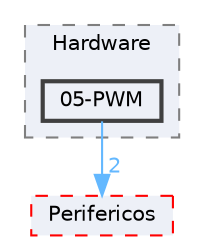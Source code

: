 digraph "E:/Agustin/Escritorio/MCUexpresso/KitLPC845-C++/src/Drivers/Hardware/05-PWM"
{
 // LATEX_PDF_SIZE
  bgcolor="transparent";
  edge [fontname=Helvetica,fontsize=10,labelfontname=Helvetica,labelfontsize=10];
  node [fontname=Helvetica,fontsize=10,shape=box,height=0.2,width=0.4];
  compound=true
  subgraph clusterdir_20b8c9b61d64145e8c95b1ca5e812349 {
    graph [ bgcolor="#edf0f7", pencolor="grey50", label="Hardware", fontname=Helvetica,fontsize=10 style="filled,dashed", URL="dir_20b8c9b61d64145e8c95b1ca5e812349.html",tooltip=""]
  dir_29840a3dc018743c105e57f2f293ff3b [label="05-PWM", fillcolor="#edf0f7", color="grey25", style="filled,bold", URL="dir_29840a3dc018743c105e57f2f293ff3b.html",tooltip=""];
  }
  dir_fddceb55b13f36ba841fc9095bbfed65 [label="Perifericos", fillcolor="#edf0f7", color="red", style="filled,dashed", URL="dir_fddceb55b13f36ba841fc9095bbfed65.html",tooltip=""];
  dir_29840a3dc018743c105e57f2f293ff3b->dir_fddceb55b13f36ba841fc9095bbfed65 [headlabel="2", labeldistance=1.5 headhref="dir_000009_000031.html" href="dir_000009_000031.html" color="steelblue1" fontcolor="steelblue1"];
}
